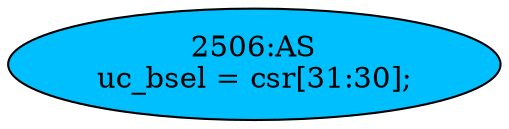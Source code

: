 strict digraph "" {
	node [label="\N"];
	"2506:AS"	 [ast="<pyverilog.vparser.ast.Assign object at 0x7f13b559b750>",
		def_var="['uc_bsel']",
		fillcolor=deepskyblue,
		label="2506:AS
uc_bsel = csr[31:30];",
		statements="[]",
		style=filled,
		typ=Assign,
		use_var="['csr']"];
}
